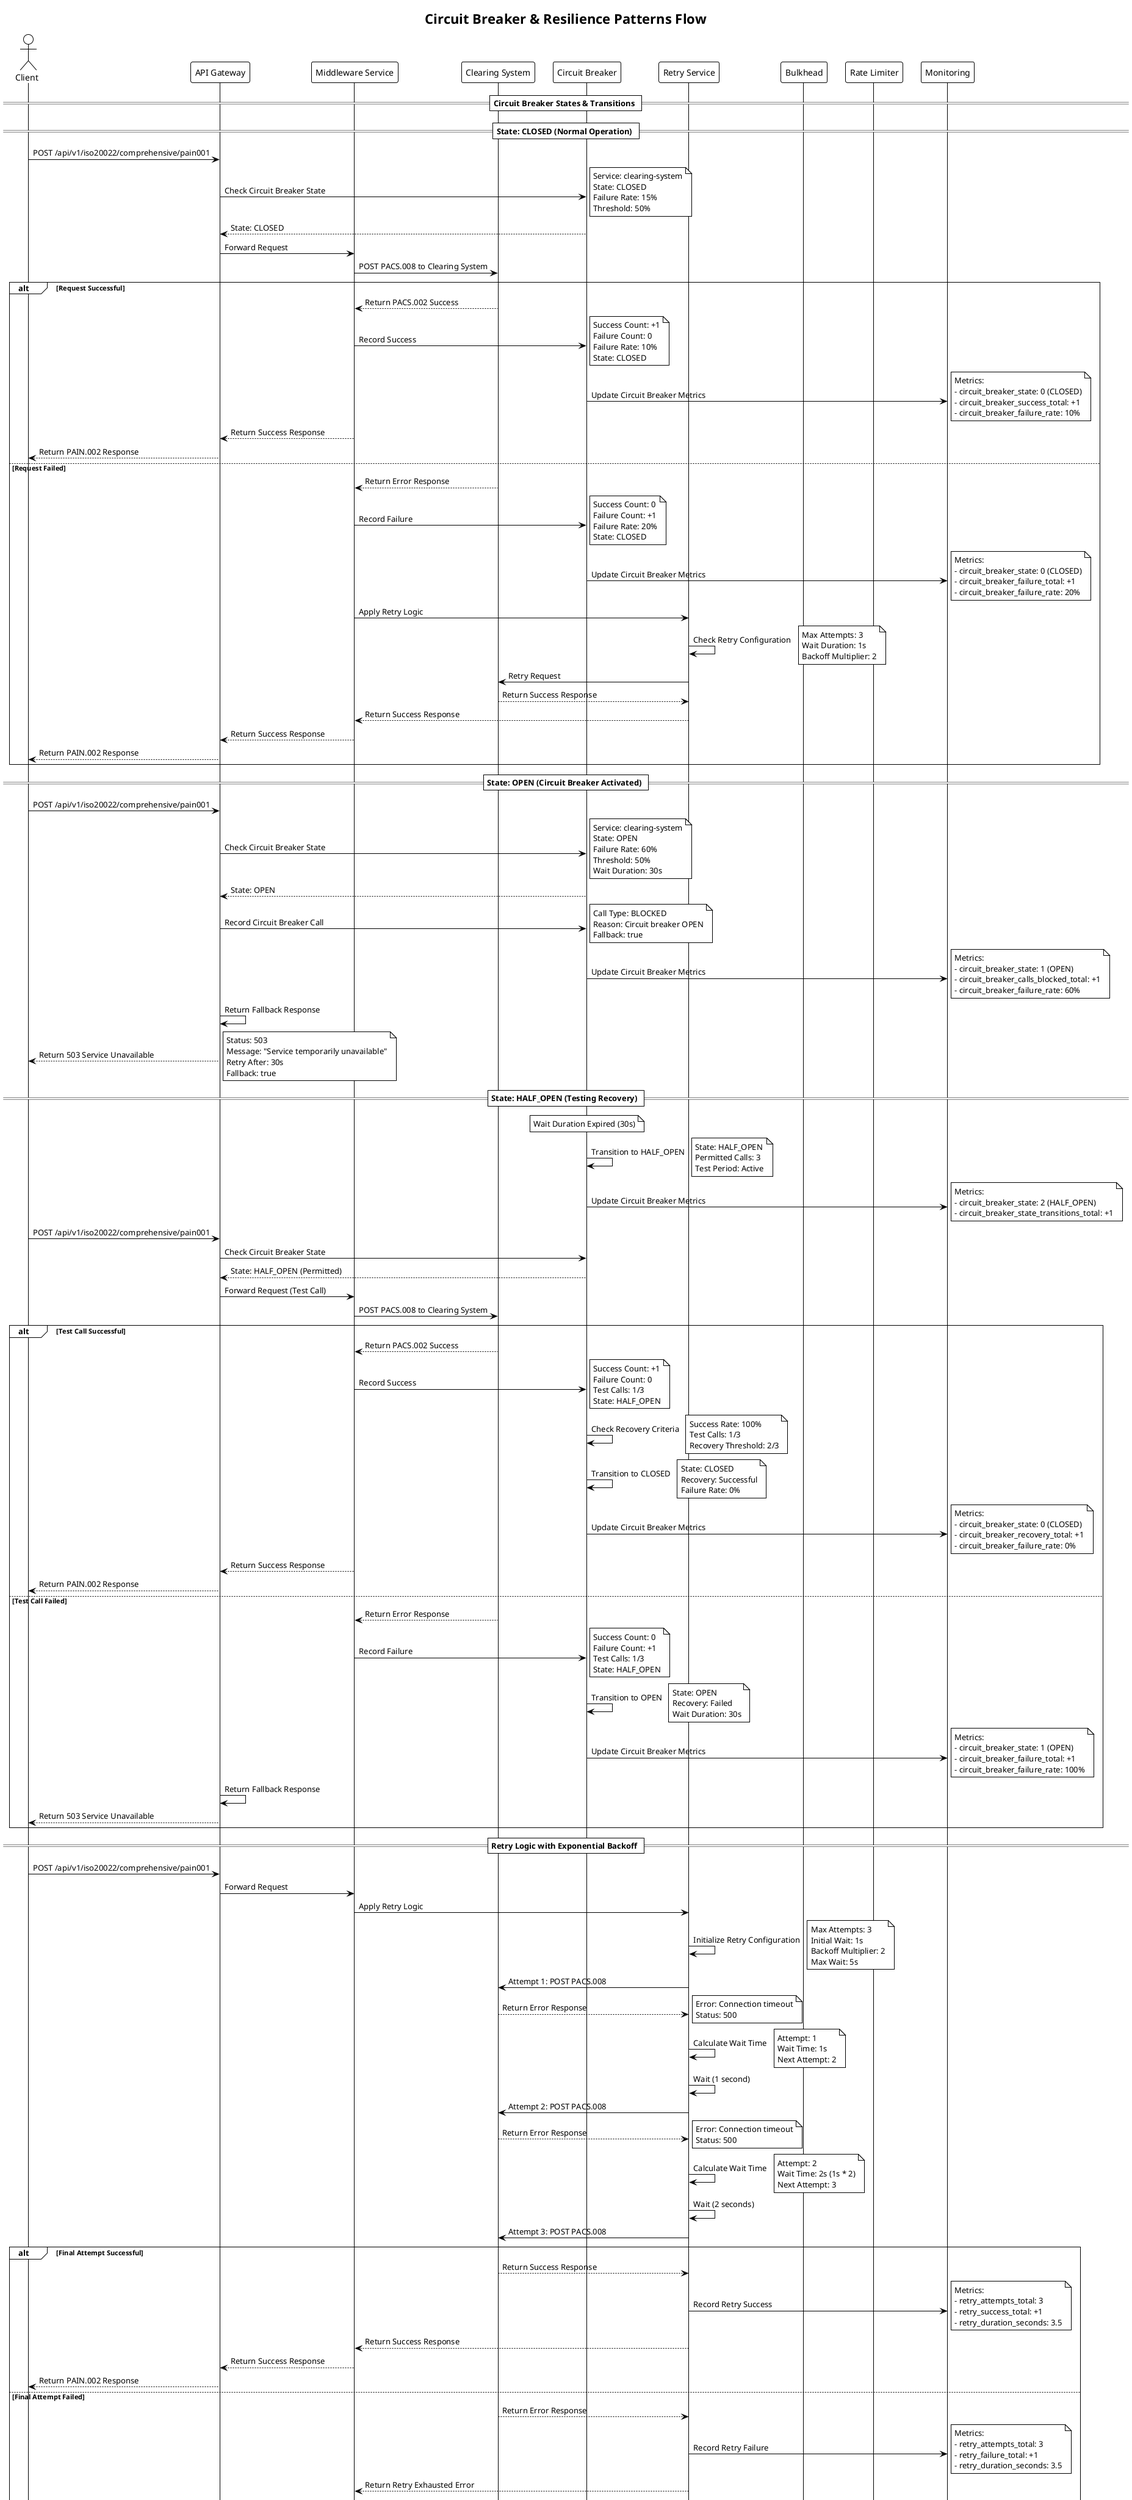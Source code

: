@startuml CIRCUIT_BREAKER_RESILIENCE_FLOW
!theme plain
title Circuit Breaker & Resilience Patterns Flow

actor Client as C
participant "API Gateway" as AG
participant "Middleware Service" as MS
participant "Clearing System" as CS
participant "Circuit Breaker" as CB
participant "Retry Service" as RS
participant "Bulkhead" as BH
participant "Rate Limiter" as RL
participant "Monitoring" as M

== Circuit Breaker States & Transitions ==

== State: CLOSED (Normal Operation) ==

C -> AG: POST /api/v1/iso20022/comprehensive/pain001
AG -> CB: Check Circuit Breaker State
note right: Service: clearing-system\nState: CLOSED\nFailure Rate: 15%\nThreshold: 50%

CB --> AG: State: CLOSED
AG -> MS: Forward Request
MS -> CS: POST PACS.008 to Clearing System

alt Request Successful
    CS --> MS: Return PACS.002 Success
    MS -> CB: Record Success
    note right: Success Count: +1\nFailure Count: 0\nFailure Rate: 10%\nState: CLOSED
    
    CB -> M: Update Circuit Breaker Metrics
    note right: Metrics:\n- circuit_breaker_state: 0 (CLOSED)\n- circuit_breaker_success_total: +1\n- circuit_breaker_failure_rate: 10%
    
    MS --> AG: Return Success Response
    AG --> C: Return PAIN.002 Response
    
else Request Failed
    CS --> MS: Return Error Response
    MS -> CB: Record Failure
    note right: Success Count: 0\nFailure Count: +1\nFailure Rate: 20%\nState: CLOSED
    
    CB -> M: Update Circuit Breaker Metrics
    note right: Metrics:\n- circuit_breaker_state: 0 (CLOSED)\n- circuit_breaker_failure_total: +1\n- circuit_breaker_failure_rate: 20%
    
    MS -> RS: Apply Retry Logic
    RS -> RS: Check Retry Configuration
    note right: Max Attempts: 3\nWait Duration: 1s\nBackoff Multiplier: 2
    
    RS -> CS: Retry Request
    CS --> RS: Return Success Response
    RS --> MS: Return Success Response
    MS --> AG: Return Success Response
    AG --> C: Return PAIN.002 Response
end

== State: OPEN (Circuit Breaker Activated) ==

C -> AG: POST /api/v1/iso20022/comprehensive/pain001
AG -> CB: Check Circuit Breaker State
note right: Service: clearing-system\nState: OPEN\nFailure Rate: 60%\nThreshold: 50%\nWait Duration: 30s

CB --> AG: State: OPEN
AG -> CB: Record Circuit Breaker Call
note right: Call Type: BLOCKED\nReason: Circuit breaker OPEN\nFallback: true

CB -> M: Update Circuit Breaker Metrics
note right: Metrics:\n- circuit_breaker_state: 1 (OPEN)\n- circuit_breaker_calls_blocked_total: +1\n- circuit_breaker_failure_rate: 60%

AG -> AG: Return Fallback Response
AG --> C: Return 503 Service Unavailable
note right: Status: 503\nMessage: "Service temporarily unavailable"\nRetry After: 30s\nFallback: true

== State: HALF_OPEN (Testing Recovery) ==

note over CB: Wait Duration Expired (30s)

CB -> CB: Transition to HALF_OPEN
note right: State: HALF_OPEN\nPermitted Calls: 3\nTest Period: Active

CB -> M: Update Circuit Breaker Metrics
note right: Metrics:\n- circuit_breaker_state: 2 (HALF_OPEN)\n- circuit_breaker_state_transitions_total: +1

C -> AG: POST /api/v1/iso20022/comprehensive/pain001
AG -> CB: Check Circuit Breaker State
CB --> AG: State: HALF_OPEN (Permitted)

AG -> MS: Forward Request (Test Call)
MS -> CS: POST PACS.008 to Clearing System

alt Test Call Successful
    CS --> MS: Return PACS.002 Success
    MS -> CB: Record Success
    note right: Success Count: +1\nFailure Count: 0\nTest Calls: 1/3\nState: HALF_OPEN
    
    CB -> CB: Check Recovery Criteria
    note right: Success Rate: 100%\nTest Calls: 1/3\nRecovery Threshold: 2/3
    
    CB -> CB: Transition to CLOSED
    note right: State: CLOSED\nRecovery: Successful\nFailure Rate: 0%
    
    CB -> M: Update Circuit Breaker Metrics
    note right: Metrics:\n- circuit_breaker_state: 0 (CLOSED)\n- circuit_breaker_recovery_total: +1\n- circuit_breaker_failure_rate: 0%
    
    MS --> AG: Return Success Response
    AG --> C: Return PAIN.002 Response
    
else Test Call Failed
    CS --> MS: Return Error Response
    MS -> CB: Record Failure
    note right: Success Count: 0\nFailure Count: +1\nTest Calls: 1/3\nState: HALF_OPEN
    
    CB -> CB: Transition to OPEN
    note right: State: OPEN\nRecovery: Failed\nWait Duration: 30s
    
    CB -> M: Update Circuit Breaker Metrics
    note right: Metrics:\n- circuit_breaker_state: 1 (OPEN)\n- circuit_breaker_failure_total: +1\n- circuit_breaker_failure_rate: 100%
    
    AG -> AG: Return Fallback Response
    AG --> C: Return 503 Service Unavailable
end

== Retry Logic with Exponential Backoff ==

C -> AG: POST /api/v1/iso20022/comprehensive/pain001
AG -> MS: Forward Request
MS -> RS: Apply Retry Logic

RS -> RS: Initialize Retry Configuration
note right: Max Attempts: 3\nInitial Wait: 1s\nBackoff Multiplier: 2\nMax Wait: 5s

RS -> CS: Attempt 1: POST PACS.008
CS --> RS: Return Error Response
note right: Error: Connection timeout\nStatus: 500

RS -> RS: Calculate Wait Time
note right: Attempt: 1\nWait Time: 1s\nNext Attempt: 2

RS -> RS: Wait (1 second)
RS -> CS: Attempt 2: POST PACS.008
CS --> RS: Return Error Response
note right: Error: Connection timeout\nStatus: 500

RS -> RS: Calculate Wait Time
note right: Attempt: 2\nWait Time: 2s (1s * 2)\nNext Attempt: 3

RS -> RS: Wait (2 seconds)
RS -> CS: Attempt 3: POST PACS.008

alt Final Attempt Successful
    CS --> RS: Return Success Response
    RS -> M: Record Retry Success
    note right: Metrics:\n- retry_attempts_total: 3\n- retry_success_total: +1\n- retry_duration_seconds: 3.5
    
    RS --> MS: Return Success Response
    MS --> AG: Return Success Response
    AG --> C: Return PAIN.002 Response
    
else Final Attempt Failed
    CS --> RS: Return Error Response
    RS -> M: Record Retry Failure
    note right: Metrics:\n- retry_attempts_total: 3\n- retry_failure_total: +1\n- retry_duration_seconds: 3.5
    
    RS --> MS: Return Retry Exhausted Error
    MS --> AG: Return 500 Internal Server Error
    AG --> C: Return 500 Internal Server Error
    note right: Status: 500\nError: "All retry attempts exhausted"\nAttempts: 3\nDuration: 3.5s
end

== Bulkhead Pattern for Resource Isolation ==

C -> AG: POST /api/v1/iso20022/comprehensive/pain001
AG -> BH: Check Bulkhead Availability
note right: Service: clearing-system\nMax Concurrent Calls: 10\nCurrent Calls: 8\nAvailable: 2

BH --> AG: Available: 2 slots
AG -> MS: Forward Request
MS -> BH: Acquire Bulkhead Slot
note right: Slot Acquired: 9/10\nRemaining: 1

MS -> CS: POST PACS.008 to Clearing System
note right: Bulkhead Slot: 9/10\nIsolation: clearing-system calls

CS --> MS: Return Response
MS -> BH: Release Bulkhead Slot
note right: Slot Released: 8/10\nAvailable: 2

MS --> AG: Return Response
AG --> C: Return Response

== Bulkhead Saturation Scenario ==

C -> AG: POST /api/v1/iso20022/comprehensive/pain001
AG -> BH: Check Bulkhead Availability
note right: Service: clearing-system\nMax Concurrent Calls: 10\nCurrent Calls: 10\nAvailable: 0

BH --> AG: Unavailable: 0 slots
AG -> M: Record Bulkhead Rejection
note right: Metrics:\n- bulkhead_calls_rejected_total: +1\n- bulkhead_available_calls: 0\n- bulkhead_max_calls: 10

AG -> AG: Return Bulkhead Rejection
AG --> C: Return 503 Service Unavailable
note right: Status: 503\nError: "Service capacity exceeded"\nMax Concurrent Calls: 10\nCurrent Calls: 10

== Rate Limiting ==

C -> AG: POST /api/v1/iso20022/comprehensive/pain001
AG -> RL: Check Rate Limits
note right: Client: <client-id>\nLimit: 100 req/sec\nCurrent: 95 req/sec\nWindow: 1 second

RL --> AG: Allowed: 5 remaining
AG -> MS: Forward Request
MS -> RL: Consume Rate Limit Token
note right: Tokens Consumed: 1\nRemaining: 4\nReset Time: <next-second>

MS -> MS: Process Request
MS --> AG: Return Response
AG --> C: Return Response

== Rate Limit Exceeded Scenario ==

C -> AG: POST /api/v1/iso20022/comprehensive/pain001
AG -> RL: Check Rate Limits
note right: Client: <client-id>\nLimit: 100 req/sec\nCurrent: 100 req/sec\nWindow: 1 second

RL --> AG: Rejected: 0 remaining
AG -> M: Record Rate Limit Violation
note right: Metrics:\n- rate_limiter_requests_rejected_total: +1\n- rate_limiter_available_tokens: 0\n- rate_limiter_limit: 100

AG -> AG: Return Rate Limit Error
AG --> C: Return 429 Too Many Requests
note right: Status: 429\nError: "Rate limit exceeded"\nLimit: 100 req/sec\nReset: <next-second>\nRetry-After: 1

== Timeout Management ==

C -> AG: POST /api/v1/iso20022/comprehensive/pain001
AG -> MS: Forward Request
MS -> MS: Start Timeout Timer
note right: Timeout: 30 seconds\nService: clearing-system

MS -> CS: POST PACS.008 to Clearing System

alt Response Within Timeout
    CS --> MS: Return Response (25s)
    MS -> MS: Cancel Timeout Timer
    MS --> AG: Return Response
    AG --> C: Return Response
    
else Response Timeout
    note over CS: No response after 30 seconds
    MS -> MS: Timeout Expired
    MS -> M: Record Timeout
    note right: Metrics:\n- timeout_occurrences_total: +1\n- timeout_duration_seconds: 30\n- service: clearing-system
    
    MS -> MS: Return Timeout Error
    MS --> AG: Return 504 Gateway Timeout
    AG --> C: Return 504 Gateway Timeout
    note right: Status: 504\nError: "Gateway timeout"\nTimeout: 30s\nService: clearing-system
end

== Resilience Patterns Summary ==

note over C,M
Resilience Patterns Implemented:
- Circuit Breaker (CLOSED/OPEN/HALF_OPEN)
- Retry with Exponential Backoff
- Bulkhead for Resource Isolation
- Rate Limiting with Token Bucket
- Timeout Management
- Fallback Mechanisms
- Health Checks
- Graceful Degradation
- Failure Isolation
- Recovery Testing
- Metrics Collection
- Alert Generation
- Automatic Recovery
- Resource Protection
- Load Shedding
- Backpressure Handling
- Service Mesh Integration
- Chaos Engineering Support
- Resilience Testing
- Performance Monitoring
end note

@enduml